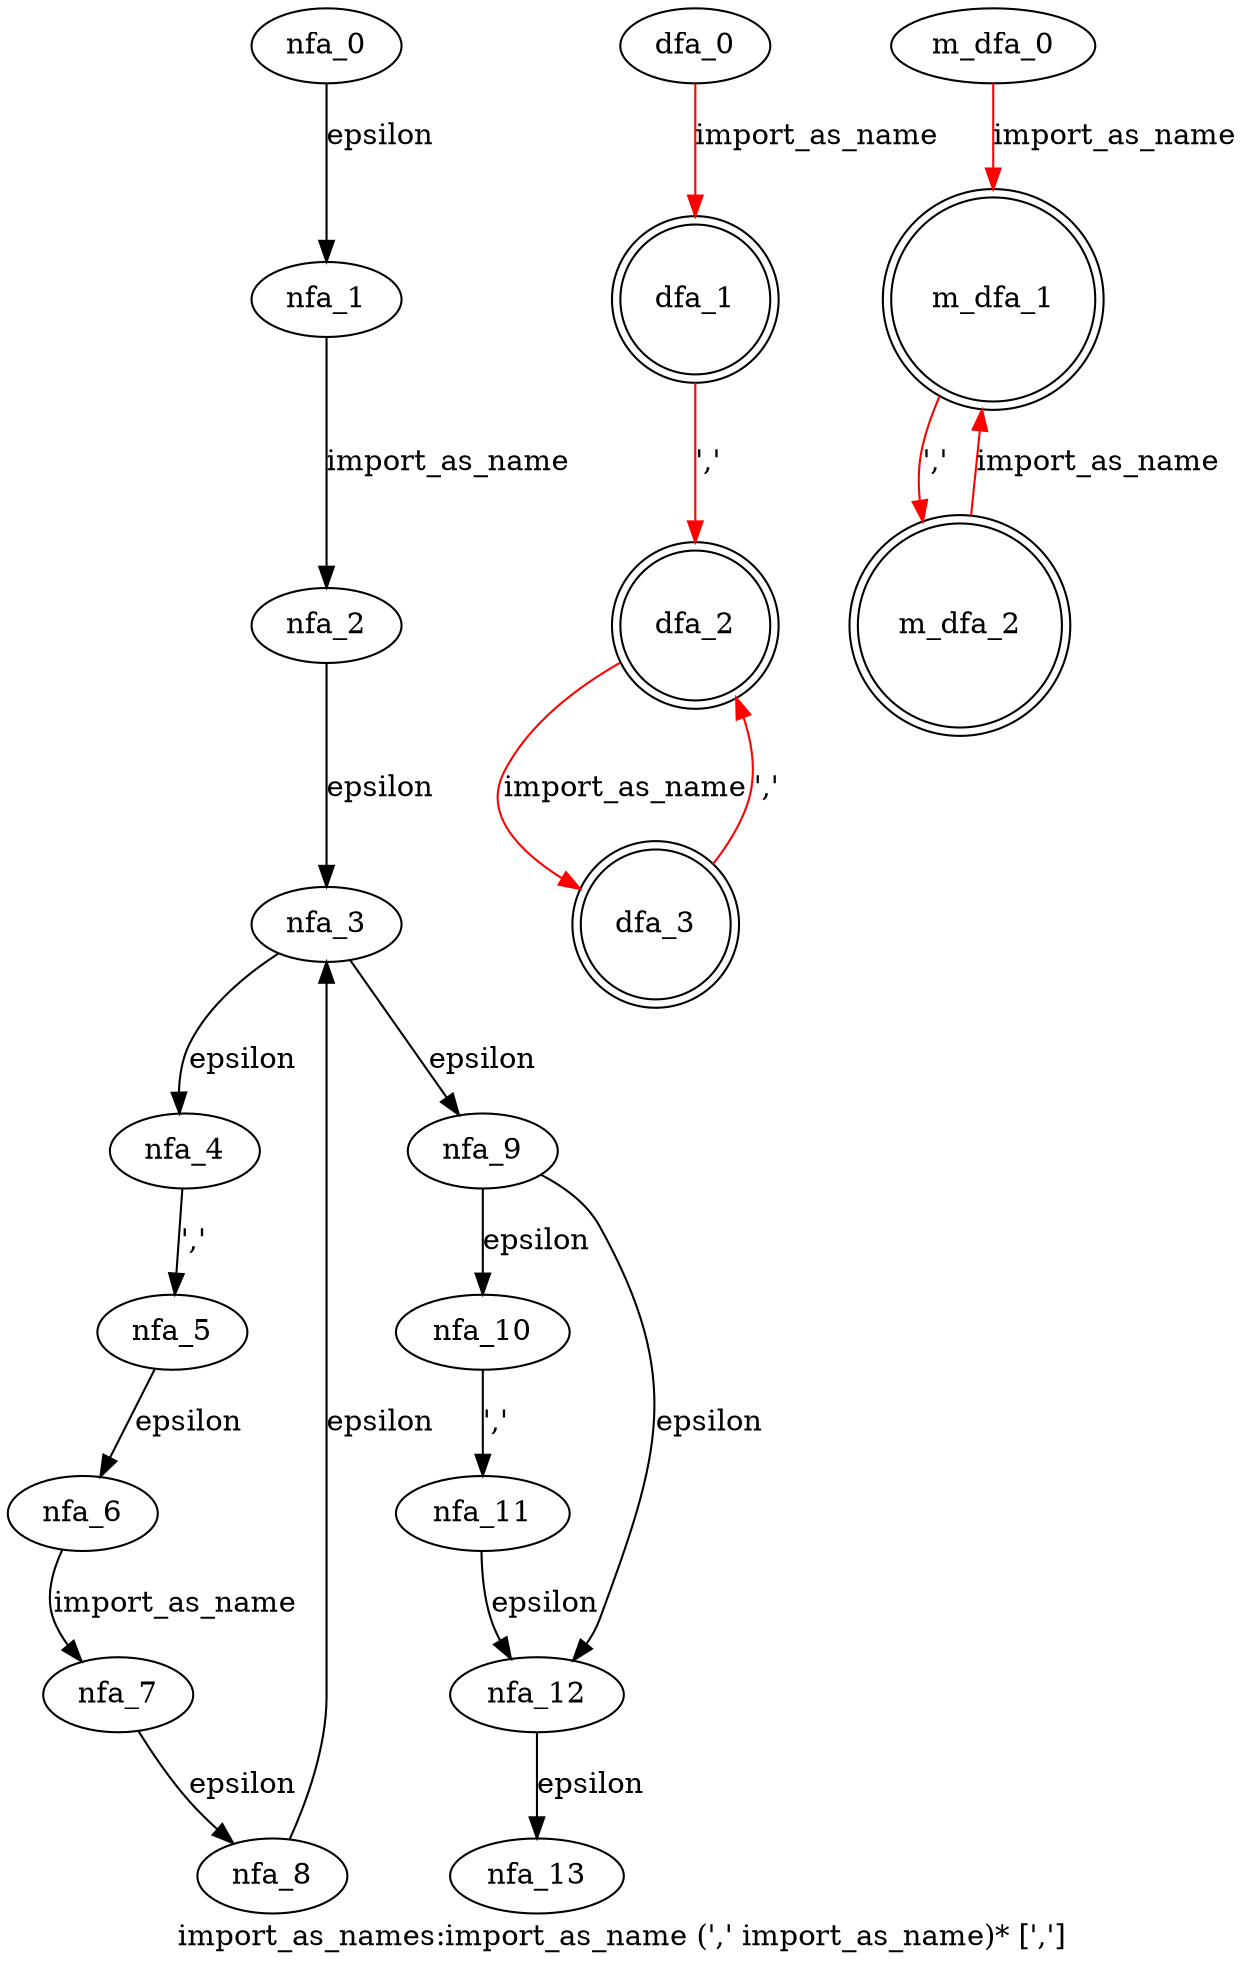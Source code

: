 digraph import_as_names {
 graph[label="import_as_names:import_as_name (',' import_as_name)* [',']"]
 subgraph import_as_names_nfa {
  nfa_0->nfa_1[label="epsilon"]
  nfa_1->nfa_2[label="import_as_name"]
  nfa_2->nfa_3[label="epsilon"]
  nfa_3->nfa_4[label="epsilon"]
  nfa_4->nfa_5[label="','"]
  nfa_5->nfa_6[label="epsilon"]
  nfa_6->nfa_7[label="import_as_name"]
  nfa_7->nfa_8[label="epsilon"]
  nfa_8->nfa_3[label="epsilon"]
  nfa_3->nfa_9[label="epsilon"]
  nfa_9->nfa_10[label="epsilon"]
  nfa_10->nfa_11[label="','"]
  nfa_11->nfa_12[label="epsilon"]
  nfa_12->nfa_13[label="epsilon"]
  nfa_9->nfa_12[label="epsilon"]
  }
 subgraph import_as_names_dfa {
  dfa_0->dfa_1[label="import_as_name",color=red]
  dfa_1->dfa_2[label="','",color=red]
  dfa_2->dfa_3[label="import_as_name",color=red]
  dfa_3->dfa_2[label="','",color=red]
  dfa_1[shape=doublecircle]
  dfa_2[shape=doublecircle]
  dfa_3[shape=doublecircle]
  }
 subgraph import_as_names_m_dfa {
  m_dfa_0->m_dfa_1[label="import_as_name",color=red]
  m_dfa_1->m_dfa_2[label="','",color=red]
  m_dfa_2->m_dfa_1[label="import_as_name",color=red]
  m_dfa_1[shape=doublecircle]
  m_dfa_2[shape=doublecircle]
  }
}

